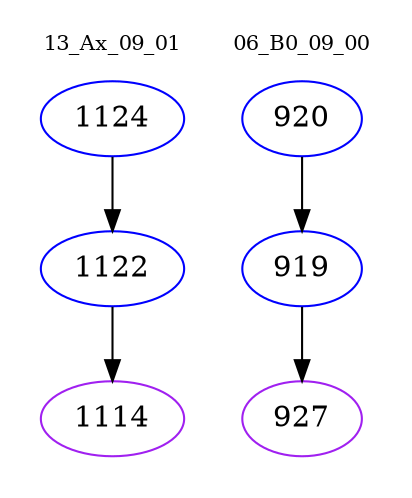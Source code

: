 digraph{
subgraph cluster_0 {
color = white
label = "13_Ax_09_01";
fontsize=10;
T0_1124 [label="1124", color="blue"]
T0_1124 -> T0_1122 [color="black"]
T0_1122 [label="1122", color="blue"]
T0_1122 -> T0_1114 [color="black"]
T0_1114 [label="1114", color="purple"]
}
subgraph cluster_1 {
color = white
label = "06_B0_09_00";
fontsize=10;
T1_920 [label="920", color="blue"]
T1_920 -> T1_919 [color="black"]
T1_919 [label="919", color="blue"]
T1_919 -> T1_927 [color="black"]
T1_927 [label="927", color="purple"]
}
}
